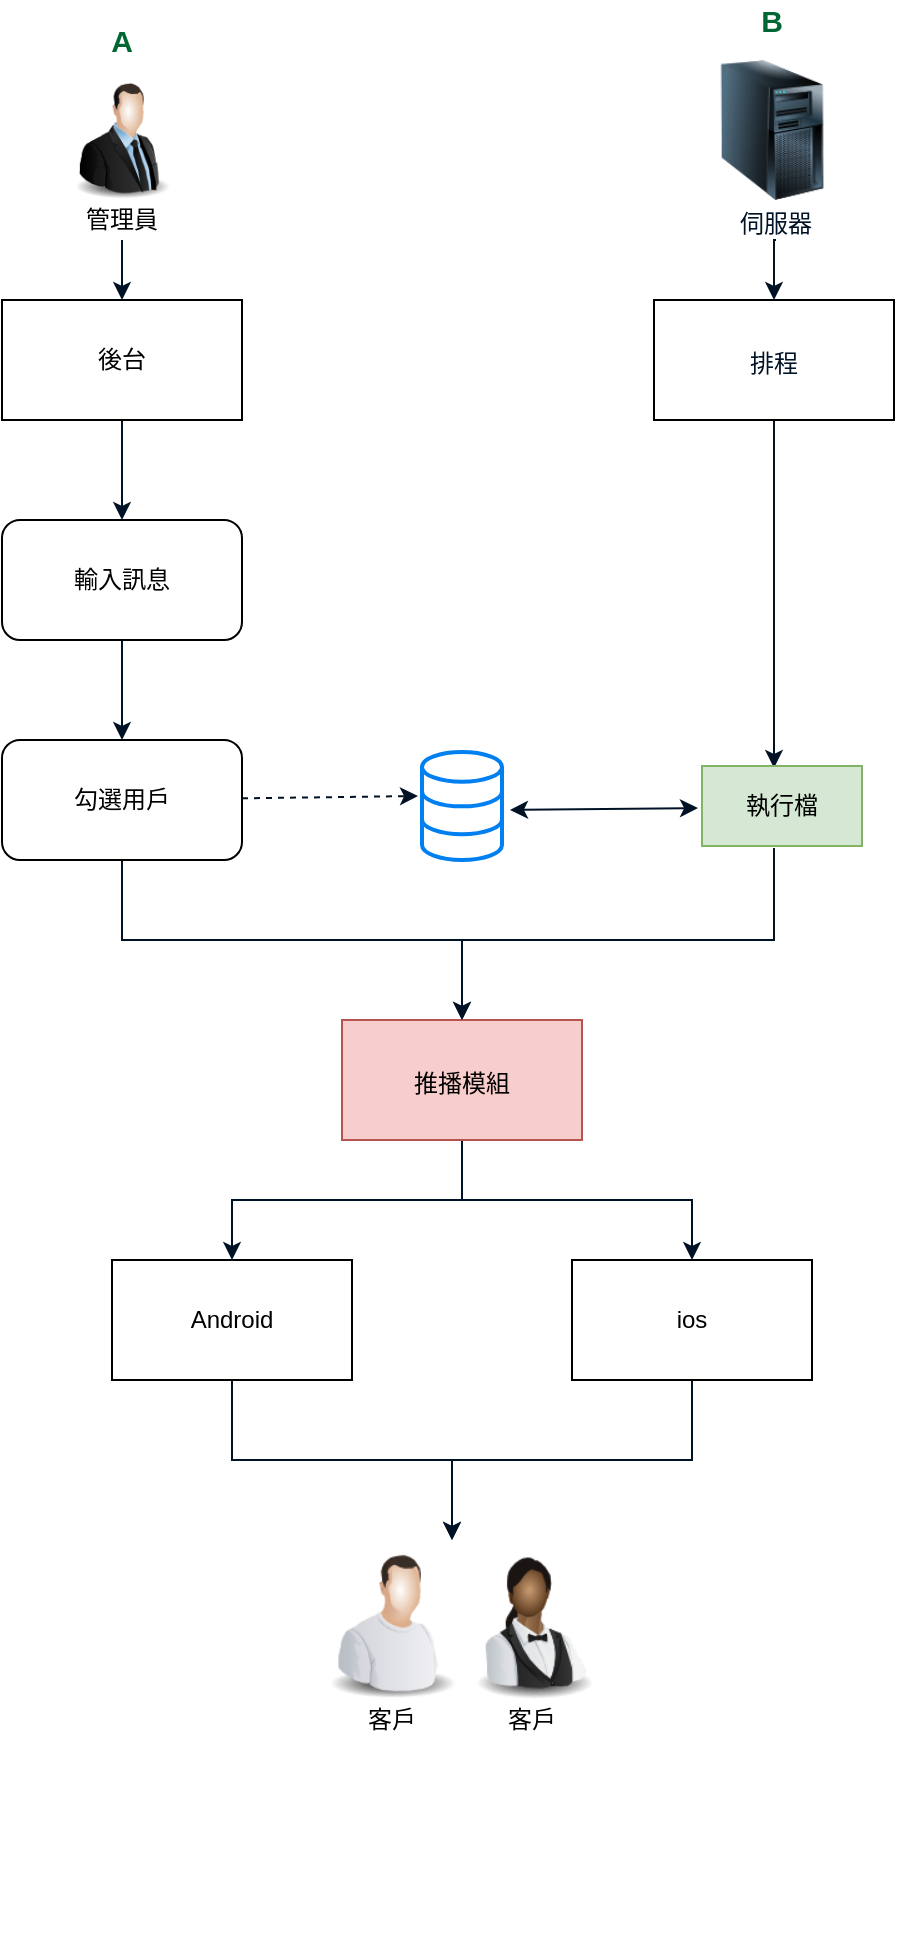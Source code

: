 <mxfile version="12.4.9" type="github">
  <diagram id="gm_INNJ-tviaVNu3Z4hB" name="Page-2">
    <mxGraphModel dx="946" dy="574" grid="1" gridSize="10" guides="1" tooltips="1" connect="1" arrows="1" fold="1" page="1" pageScale="1" pageWidth="850" pageHeight="1100" math="0" shadow="0">
      <root>
        <mxCell id="OUWnn2sJIhbEwpDIVtZq-0"/>
        <mxCell id="OUWnn2sJIhbEwpDIVtZq-1" parent="OUWnn2sJIhbEwpDIVtZq-0"/>
        <mxCell id="xrVhRpBdvVGZ-5NU4-1h-6" style="edgeStyle=orthogonalEdgeStyle;rounded=0;orthogonalLoop=1;jettySize=auto;html=1;exitX=0.5;exitY=1;exitDx=0;exitDy=0;entryX=0.5;entryY=0;entryDx=0;entryDy=0;strokeColor=#001326;fontSize=15;fontColor=#006633;" parent="OUWnn2sJIhbEwpDIVtZq-1" source="vzhRtEQkwuwS1y8CuVut-0" target="vzhRtEQkwuwS1y8CuVut-1" edge="1">
          <mxGeometry relative="1" as="geometry"/>
        </mxCell>
        <mxCell id="vzhRtEQkwuwS1y8CuVut-0" value="輸入訊息" style="rounded=1;whiteSpace=wrap;html=1;" parent="OUWnn2sJIhbEwpDIVtZq-1" vertex="1">
          <mxGeometry x="250" y="300" width="120" height="60" as="geometry"/>
        </mxCell>
        <mxCell id="l-6AFXMU8v-b-glI6Dur-3" style="edgeStyle=orthogonalEdgeStyle;rounded=0;orthogonalLoop=1;jettySize=auto;html=1;exitX=0.5;exitY=1;exitDx=0;exitDy=0;entryX=0.5;entryY=0;entryDx=0;entryDy=0;strokeColor=#001326;fontSize=15;fontColor=#006633;" parent="OUWnn2sJIhbEwpDIVtZq-1" source="vzhRtEQkwuwS1y8CuVut-1" target="l-6AFXMU8v-b-glI6Dur-1" edge="1">
          <mxGeometry relative="1" as="geometry"/>
        </mxCell>
        <mxCell id="vzhRtEQkwuwS1y8CuVut-1" value="勾選用戶" style="rounded=1;whiteSpace=wrap;html=1;" parent="OUWnn2sJIhbEwpDIVtZq-1" vertex="1">
          <mxGeometry x="250" y="410" width="120" height="60" as="geometry"/>
        </mxCell>
        <mxCell id="xrVhRpBdvVGZ-5NU4-1h-5" style="edgeStyle=orthogonalEdgeStyle;rounded=0;orthogonalLoop=1;jettySize=auto;html=1;exitX=0.5;exitY=1;exitDx=0;exitDy=0;entryX=0.5;entryY=0;entryDx=0;entryDy=0;strokeColor=#001326;fontSize=15;fontColor=#006633;" parent="OUWnn2sJIhbEwpDIVtZq-1" source="vzhRtEQkwuwS1y8CuVut-5" target="vzhRtEQkwuwS1y8CuVut-0" edge="1">
          <mxGeometry relative="1" as="geometry"/>
        </mxCell>
        <mxCell id="vzhRtEQkwuwS1y8CuVut-5" value="後台" style="rounded=0;whiteSpace=wrap;html=1;" parent="OUWnn2sJIhbEwpDIVtZq-1" vertex="1">
          <mxGeometry x="250" y="190" width="120" height="60" as="geometry"/>
        </mxCell>
        <mxCell id="vzhRtEQkwuwS1y8CuVut-7" value="" style="group;fontColor=#660066;" parent="OUWnn2sJIhbEwpDIVtZq-1" vertex="1" connectable="0">
          <mxGeometry x="280" y="50" width="60" height="110" as="geometry"/>
        </mxCell>
        <mxCell id="vzhRtEQkwuwS1y8CuVut-2" value="" style="group" parent="vzhRtEQkwuwS1y8CuVut-7" vertex="1" connectable="0">
          <mxGeometry y="30" width="60" height="80" as="geometry"/>
        </mxCell>
        <mxCell id="vzhRtEQkwuwS1y8CuVut-3" value="" style="image;html=1;labelBackgroundColor=#ffffff;image=img/lib/clip_art/people/Suit_Man_128x128.png" parent="vzhRtEQkwuwS1y8CuVut-2" vertex="1">
          <mxGeometry width="60" height="60" as="geometry"/>
        </mxCell>
        <mxCell id="vzhRtEQkwuwS1y8CuVut-4" value="管理員" style="text;html=1;strokeColor=none;fillColor=none;align=center;verticalAlign=middle;whiteSpace=wrap;rounded=0;" parent="vzhRtEQkwuwS1y8CuVut-2" vertex="1">
          <mxGeometry x="10" y="60" width="40" height="20" as="geometry"/>
        </mxCell>
        <mxCell id="vzhRtEQkwuwS1y8CuVut-6" value="A" style="text;html=1;strokeColor=none;fillColor=none;align=center;verticalAlign=middle;whiteSpace=wrap;rounded=0;fontSize=15;fontStyle=1;fontColor=#006633;" parent="vzhRtEQkwuwS1y8CuVut-7" vertex="1">
          <mxGeometry x="10" width="40" height="20" as="geometry"/>
        </mxCell>
        <mxCell id="xrVhRpBdvVGZ-5NU4-1h-0" value="" style="html=1;verticalLabelPosition=bottom;align=center;labelBackgroundColor=#ffffff;verticalAlign=top;strokeWidth=2;strokeColor=#0080F0;shadow=0;dashed=0;shape=mxgraph.ios7.icons.data;" parent="OUWnn2sJIhbEwpDIVtZq-1" vertex="1">
          <mxGeometry x="460" y="416" width="40" height="54" as="geometry"/>
        </mxCell>
        <mxCell id="xrVhRpBdvVGZ-5NU4-1h-2" value="" style="endArrow=classic;html=1;strokeColor=#001326;fontSize=15;fontColor=#006633;entryX=-0.05;entryY=0.407;entryDx=0;entryDy=0;entryPerimeter=0;dashed=1;" parent="OUWnn2sJIhbEwpDIVtZq-1" source="vzhRtEQkwuwS1y8CuVut-1" target="xrVhRpBdvVGZ-5NU4-1h-0" edge="1">
          <mxGeometry width="50" height="50" relative="1" as="geometry">
            <mxPoint x="370" y="490" as="sourcePoint"/>
            <mxPoint x="440.711" y="440" as="targetPoint"/>
          </mxGeometry>
        </mxCell>
        <mxCell id="xrVhRpBdvVGZ-5NU4-1h-4" style="edgeStyle=orthogonalEdgeStyle;rounded=0;orthogonalLoop=1;jettySize=auto;html=1;exitX=0.5;exitY=1;exitDx=0;exitDy=0;entryX=0.5;entryY=0;entryDx=0;entryDy=0;strokeColor=#001326;fontSize=15;fontColor=#006633;" parent="OUWnn2sJIhbEwpDIVtZq-1" source="vzhRtEQkwuwS1y8CuVut-4" target="vzhRtEQkwuwS1y8CuVut-5" edge="1">
          <mxGeometry relative="1" as="geometry"/>
        </mxCell>
        <mxCell id="G46RKP9DFBTjOonJv60t-13" style="edgeStyle=orthogonalEdgeStyle;rounded=0;orthogonalLoop=1;jettySize=auto;html=1;exitX=0.5;exitY=1;exitDx=0;exitDy=0;entryX=0.5;entryY=0;entryDx=0;entryDy=0;strokeColor=#001326;fontSize=15;fontColor=#001326;" parent="OUWnn2sJIhbEwpDIVtZq-1" source="l-6AFXMU8v-b-glI6Dur-1" target="G46RKP9DFBTjOonJv60t-3" edge="1">
          <mxGeometry relative="1" as="geometry"/>
        </mxCell>
        <mxCell id="G46RKP9DFBTjOonJv60t-14" style="edgeStyle=orthogonalEdgeStyle;rounded=0;orthogonalLoop=1;jettySize=auto;html=1;exitX=0.5;exitY=1;exitDx=0;exitDy=0;entryX=0.5;entryY=0;entryDx=0;entryDy=0;strokeColor=#001326;fontSize=15;fontColor=#001326;" parent="OUWnn2sJIhbEwpDIVtZq-1" source="l-6AFXMU8v-b-glI6Dur-1" target="G46RKP9DFBTjOonJv60t-5" edge="1">
          <mxGeometry relative="1" as="geometry"/>
        </mxCell>
        <mxCell id="l-6AFXMU8v-b-glI6Dur-1" value="&lt;span style=&quot;color: rgb(0 , 0 , 0) ; font-size: 12px ; white-space: normal&quot;&gt;推播模組&lt;/span&gt;" style="rounded=0;whiteSpace=wrap;html=1;fontSize=15;fillColor=#f8cecc;strokeColor=#b85450;" parent="OUWnn2sJIhbEwpDIVtZq-1" vertex="1">
          <mxGeometry x="420" y="550" width="120" height="60" as="geometry"/>
        </mxCell>
        <mxCell id="Qk1HvIBf3ztWfqtuB9n_-13" style="edgeStyle=orthogonalEdgeStyle;rounded=0;orthogonalLoop=1;jettySize=auto;html=1;exitX=0.5;exitY=1;exitDx=0;exitDy=0;strokeColor=#001326;fontSize=15;fontColor=#001326;" parent="OUWnn2sJIhbEwpDIVtZq-1" edge="1">
          <mxGeometry relative="1" as="geometry">
            <mxPoint x="636" y="464" as="sourcePoint"/>
            <mxPoint x="480" y="550" as="targetPoint"/>
            <Array as="points">
              <mxPoint x="636" y="510"/>
              <mxPoint x="480" y="510"/>
            </Array>
          </mxGeometry>
        </mxCell>
        <mxCell id="Qk1HvIBf3ztWfqtuB9n_-6" value="" style="group" parent="OUWnn2sJIhbEwpDIVtZq-1" vertex="1" connectable="0">
          <mxGeometry x="600" y="40" width="70" height="120" as="geometry"/>
        </mxCell>
        <mxCell id="Qk1HvIBf3ztWfqtuB9n_-0" value="" style="image;html=1;labelBackgroundColor=#ffffff;image=img/lib/clip_art/computers/Server_Tower_128x128.png" parent="Qk1HvIBf3ztWfqtuB9n_-6" vertex="1">
          <mxGeometry y="30" width="70" height="70" as="geometry"/>
        </mxCell>
        <mxCell id="Qk1HvIBf3ztWfqtuB9n_-4" value="B" style="text;html=1;strokeColor=none;fillColor=none;align=center;verticalAlign=middle;whiteSpace=wrap;rounded=0;fontSize=15;fontColor=#006633;fontStyle=1" parent="Qk1HvIBf3ztWfqtuB9n_-6" vertex="1">
          <mxGeometry x="15" width="40" height="20" as="geometry"/>
        </mxCell>
        <mxCell id="Qk1HvIBf3ztWfqtuB9n_-5" value="&lt;font style=&quot;font-size: 12px&quot;&gt;伺服器&lt;/font&gt;" style="text;html=1;strokeColor=none;fillColor=none;align=center;verticalAlign=middle;whiteSpace=wrap;rounded=0;fontSize=15;fontColor=#001326;" parent="Qk1HvIBf3ztWfqtuB9n_-6" vertex="1">
          <mxGeometry x="17" y="100" width="40" height="20" as="geometry"/>
        </mxCell>
        <mxCell id="Qk1HvIBf3ztWfqtuB9n_-9" style="edgeStyle=orthogonalEdgeStyle;rounded=0;orthogonalLoop=1;jettySize=auto;html=1;exitX=0.5;exitY=1;exitDx=0;exitDy=0;strokeColor=#001326;fontSize=15;fontColor=#001326;" parent="OUWnn2sJIhbEwpDIVtZq-1" source="Qk1HvIBf3ztWfqtuB9n_-7" edge="1">
          <mxGeometry relative="1" as="geometry">
            <mxPoint x="636" y="424" as="targetPoint"/>
          </mxGeometry>
        </mxCell>
        <mxCell id="Qk1HvIBf3ztWfqtuB9n_-7" value="&lt;font style=&quot;font-size: 12px&quot;&gt;排程&lt;/font&gt;" style="rounded=0;whiteSpace=wrap;html=1;fontSize=15;fontColor=#001326;" parent="OUWnn2sJIhbEwpDIVtZq-1" vertex="1">
          <mxGeometry x="576" y="190" width="120" height="60" as="geometry"/>
        </mxCell>
        <mxCell id="Qk1HvIBf3ztWfqtuB9n_-8" style="edgeStyle=orthogonalEdgeStyle;rounded=0;orthogonalLoop=1;jettySize=auto;html=1;exitX=0.5;exitY=1;exitDx=0;exitDy=0;entryX=0.5;entryY=0;entryDx=0;entryDy=0;strokeColor=#001326;fontSize=15;fontColor=#001326;" parent="OUWnn2sJIhbEwpDIVtZq-1" source="Qk1HvIBf3ztWfqtuB9n_-5" target="Qk1HvIBf3ztWfqtuB9n_-7" edge="1">
          <mxGeometry relative="1" as="geometry"/>
        </mxCell>
        <mxCell id="Qk1HvIBf3ztWfqtuB9n_-11" value="" style="endArrow=classic;startArrow=classic;html=1;strokeColor=#001326;fontSize=15;fontColor=#001326;exitX=1.1;exitY=0.537;exitDx=0;exitDy=0;exitPerimeter=0;entryX=0;entryY=0.5;entryDx=0;entryDy=0;" parent="OUWnn2sJIhbEwpDIVtZq-1" source="xrVhRpBdvVGZ-5NU4-1h-0" edge="1">
          <mxGeometry width="50" height="50" relative="1" as="geometry">
            <mxPoint x="520" y="470" as="sourcePoint"/>
            <mxPoint x="598" y="444" as="targetPoint"/>
          </mxGeometry>
        </mxCell>
        <mxCell id="G46RKP9DFBTjOonJv60t-15" style="edgeStyle=orthogonalEdgeStyle;rounded=0;orthogonalLoop=1;jettySize=auto;html=1;exitX=0.5;exitY=1;exitDx=0;exitDy=0;entryX=0;entryY=0;entryDx=0;entryDy=0;strokeColor=#001326;fontSize=15;fontColor=#001326;" parent="OUWnn2sJIhbEwpDIVtZq-1" source="G46RKP9DFBTjOonJv60t-3" target="G46RKP9DFBTjOonJv60t-11" edge="1">
          <mxGeometry relative="1" as="geometry"/>
        </mxCell>
        <mxCell id="G46RKP9DFBTjOonJv60t-3" value="Android" style="rounded=0;whiteSpace=wrap;html=1;" parent="OUWnn2sJIhbEwpDIVtZq-1" vertex="1">
          <mxGeometry x="305" y="670" width="120" height="60" as="geometry"/>
        </mxCell>
        <mxCell id="G46RKP9DFBTjOonJv60t-16" style="edgeStyle=orthogonalEdgeStyle;rounded=0;orthogonalLoop=1;jettySize=auto;html=1;exitX=0.5;exitY=1;exitDx=0;exitDy=0;entryX=0;entryY=0;entryDx=0;entryDy=0;strokeColor=#001326;fontSize=15;fontColor=#001326;" parent="OUWnn2sJIhbEwpDIVtZq-1" source="G46RKP9DFBTjOonJv60t-5" target="G46RKP9DFBTjOonJv60t-11" edge="1">
          <mxGeometry relative="1" as="geometry"/>
        </mxCell>
        <mxCell id="G46RKP9DFBTjOonJv60t-5" value="ios" style="rounded=0;whiteSpace=wrap;html=1;" parent="OUWnn2sJIhbEwpDIVtZq-1" vertex="1">
          <mxGeometry x="535" y="670" width="120" height="60" as="geometry"/>
        </mxCell>
        <mxCell id="G46RKP9DFBTjOonJv60t-6" value="" style="group" parent="OUWnn2sJIhbEwpDIVtZq-1" vertex="1" connectable="0">
          <mxGeometry x="405" y="850" width="150" height="160" as="geometry"/>
        </mxCell>
        <mxCell id="G46RKP9DFBTjOonJv60t-7" value="" style="group" parent="G46RKP9DFBTjOonJv60t-6" vertex="1" connectable="0">
          <mxGeometry width="80" height="100" as="geometry"/>
        </mxCell>
        <mxCell id="G46RKP9DFBTjOonJv60t-8" value="" style="image;html=1;labelBackgroundColor=#ffffff;image=img/lib/clip_art/people/Worker_Man_128x128.png" parent="G46RKP9DFBTjOonJv60t-7" vertex="1">
          <mxGeometry y="-40" width="80" height="80" as="geometry"/>
        </mxCell>
        <mxCell id="G46RKP9DFBTjOonJv60t-9" value="客戶" style="text;html=1;strokeColor=none;fillColor=none;align=center;verticalAlign=middle;whiteSpace=wrap;rounded=0;" parent="G46RKP9DFBTjOonJv60t-7" vertex="1">
          <mxGeometry x="20" y="40" width="40" height="20" as="geometry"/>
        </mxCell>
        <mxCell id="G46RKP9DFBTjOonJv60t-10" value="" style="group" parent="G46RKP9DFBTjOonJv60t-6" vertex="1" connectable="0">
          <mxGeometry x="70" y="-40" width="80" height="100" as="geometry"/>
        </mxCell>
        <mxCell id="G46RKP9DFBTjOonJv60t-11" value="" style="image;html=1;labelBackgroundColor=#ffffff;image=img/lib/clip_art/people/Waiter_Woman_Black_128x128.png" parent="G46RKP9DFBTjOonJv60t-10" vertex="1">
          <mxGeometry width="80" height="80" as="geometry"/>
        </mxCell>
        <mxCell id="G46RKP9DFBTjOonJv60t-12" value="客戶" style="text;html=1;strokeColor=none;fillColor=none;align=center;verticalAlign=middle;whiteSpace=wrap;rounded=0;" parent="G46RKP9DFBTjOonJv60t-10" vertex="1">
          <mxGeometry x="20" y="80" width="40" height="20" as="geometry"/>
        </mxCell>
        <mxCell id="5SL9o8UY79V9ppfO5sOK-0" value="執行檔" style="rounded=0;whiteSpace=wrap;html=1;fillColor=#d5e8d4;strokeColor=#82b366;" vertex="1" parent="OUWnn2sJIhbEwpDIVtZq-1">
          <mxGeometry x="600" y="423" width="80" height="40" as="geometry"/>
        </mxCell>
      </root>
    </mxGraphModel>
  </diagram>
</mxfile>
